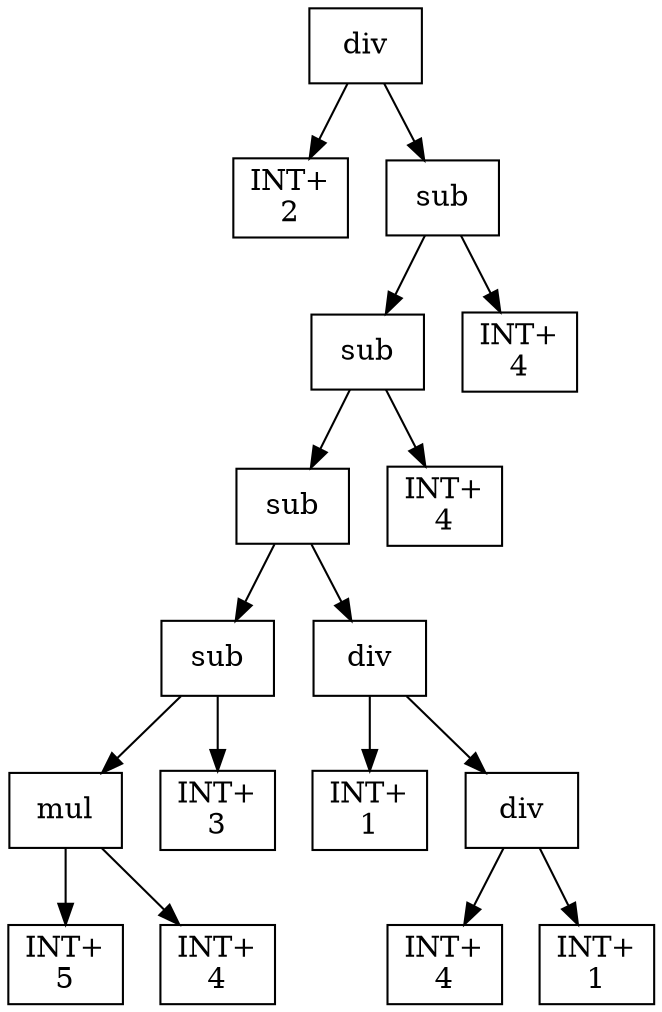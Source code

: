 digraph expr {
  node [shape=box];
  n1 [label="div"];
  n2 [label="INT+\n2"];
  n3 [label="sub"];
  n4 [label="sub"];
  n5 [label="sub"];
  n6 [label="sub"];
  n7 [label="mul"];
  n8 [label="INT+\n5"];
  n9 [label="INT+\n4"];
  n7 -> n8;
  n7 -> n9;
  n10 [label="INT+\n3"];
  n6 -> n7;
  n6 -> n10;
  n11 [label="div"];
  n12 [label="INT+\n1"];
  n13 [label="div"];
  n14 [label="INT+\n4"];
  n15 [label="INT+\n1"];
  n13 -> n14;
  n13 -> n15;
  n11 -> n12;
  n11 -> n13;
  n5 -> n6;
  n5 -> n11;
  n16 [label="INT+\n4"];
  n4 -> n5;
  n4 -> n16;
  n17 [label="INT+\n4"];
  n3 -> n4;
  n3 -> n17;
  n1 -> n2;
  n1 -> n3;
}